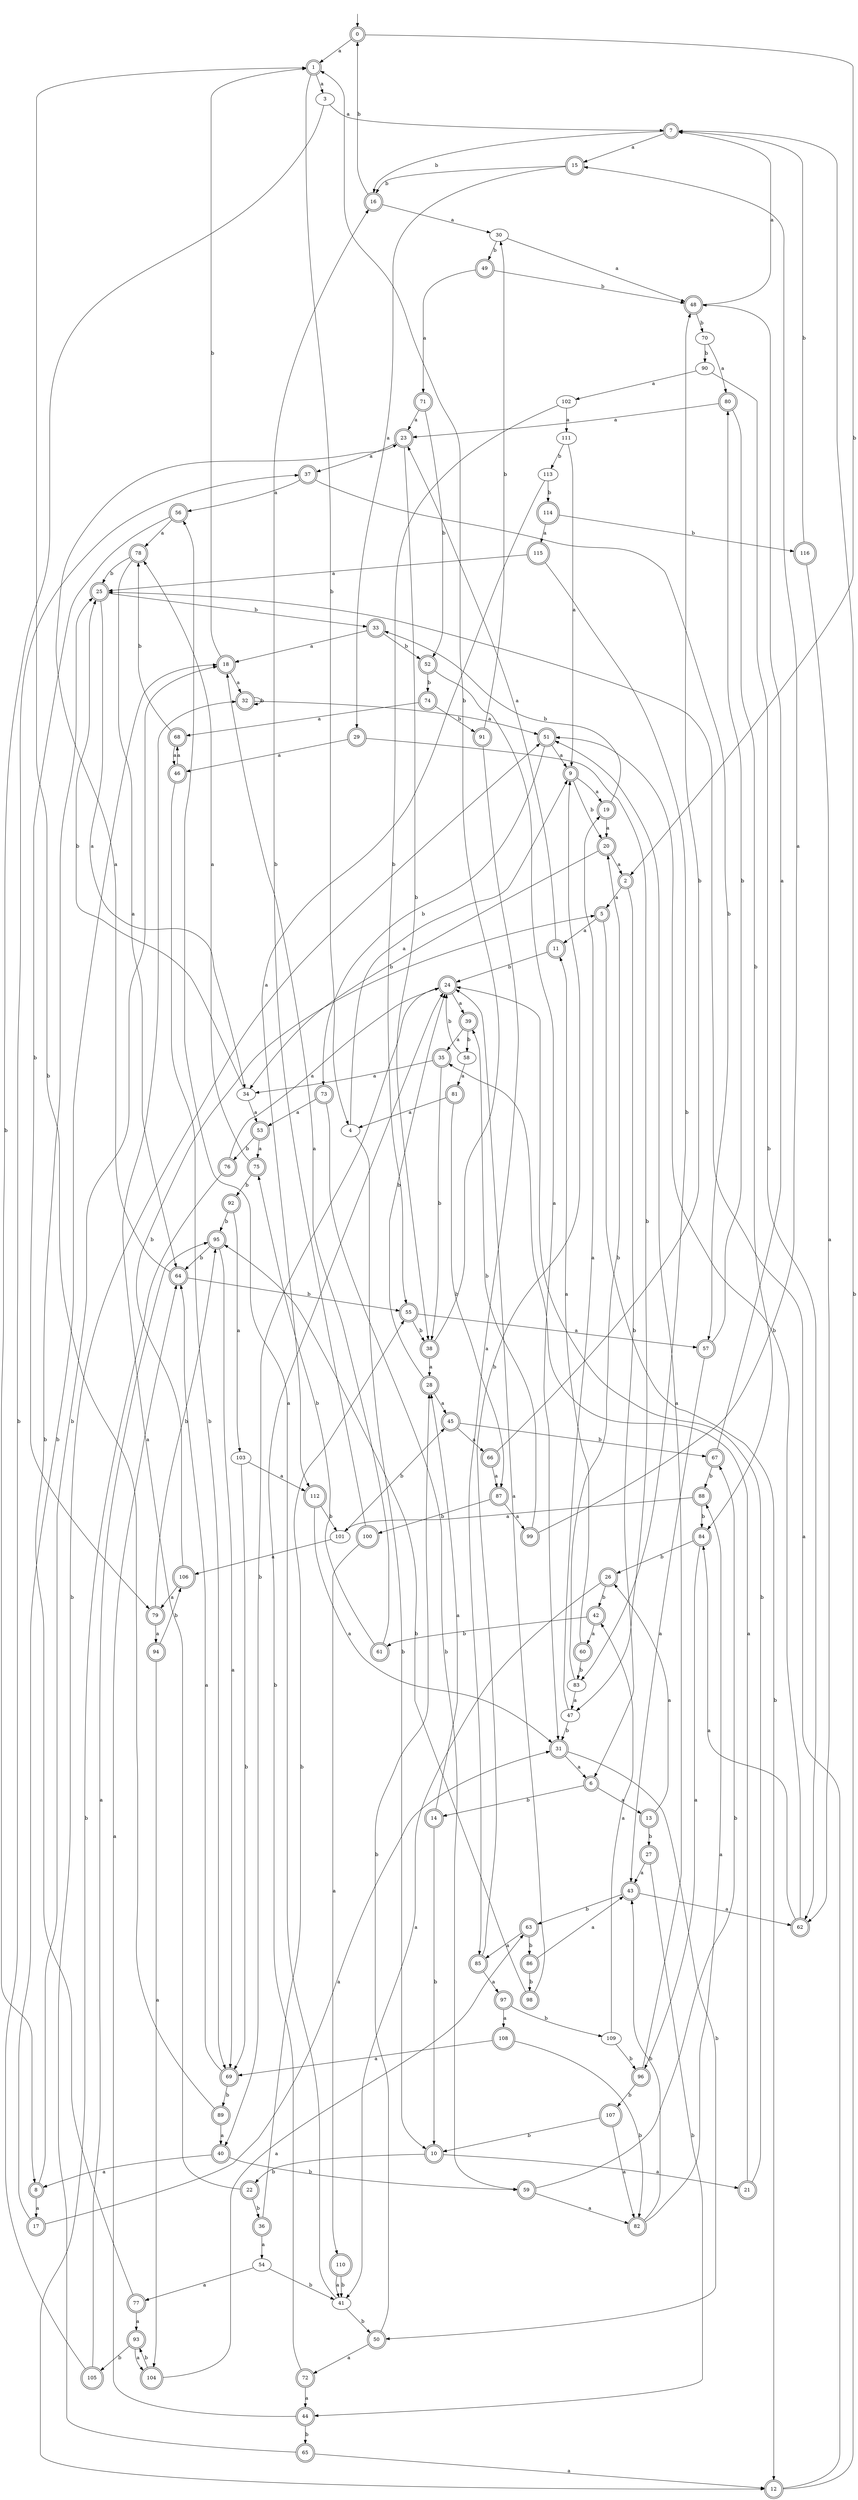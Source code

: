 digraph RandomDFA {
  __start0 [label="", shape=none];
  __start0 -> 0 [label=""];
  0 [shape=circle] [shape=doublecircle]
  0 -> 1 [label="a"]
  0 -> 2 [label="b"]
  1 [shape=doublecircle]
  1 -> 3 [label="a"]
  1 -> 4 [label="b"]
  2 [shape=doublecircle]
  2 -> 5 [label="a"]
  2 -> 6 [label="b"]
  3
  3 -> 7 [label="a"]
  3 -> 8 [label="b"]
  4
  4 -> 9 [label="a"]
  4 -> 10 [label="b"]
  5 [shape=doublecircle]
  5 -> 11 [label="a"]
  5 -> 12 [label="b"]
  6 [shape=doublecircle]
  6 -> 13 [label="a"]
  6 -> 14 [label="b"]
  7 [shape=doublecircle]
  7 -> 15 [label="a"]
  7 -> 16 [label="b"]
  8 [shape=doublecircle]
  8 -> 17 [label="a"]
  8 -> 18 [label="b"]
  9 [shape=doublecircle]
  9 -> 19 [label="a"]
  9 -> 20 [label="b"]
  10 [shape=doublecircle]
  10 -> 21 [label="a"]
  10 -> 22 [label="b"]
  11 [shape=doublecircle]
  11 -> 23 [label="a"]
  11 -> 24 [label="b"]
  12 [shape=doublecircle]
  12 -> 25 [label="a"]
  12 -> 7 [label="b"]
  13 [shape=doublecircle]
  13 -> 26 [label="a"]
  13 -> 27 [label="b"]
  14 [shape=doublecircle]
  14 -> 28 [label="a"]
  14 -> 10 [label="b"]
  15 [shape=doublecircle]
  15 -> 29 [label="a"]
  15 -> 16 [label="b"]
  16 [shape=doublecircle]
  16 -> 30 [label="a"]
  16 -> 0 [label="b"]
  17 [shape=doublecircle]
  17 -> 31 [label="a"]
  17 -> 18 [label="b"]
  18 [shape=doublecircle]
  18 -> 32 [label="a"]
  18 -> 1 [label="b"]
  19 [shape=doublecircle]
  19 -> 20 [label="a"]
  19 -> 33 [label="b"]
  20 [shape=doublecircle]
  20 -> 2 [label="a"]
  20 -> 34 [label="b"]
  21 [shape=doublecircle]
  21 -> 35 [label="a"]
  21 -> 24 [label="b"]
  22 [shape=doublecircle]
  22 -> 32 [label="a"]
  22 -> 36 [label="b"]
  23 [shape=doublecircle]
  23 -> 37 [label="a"]
  23 -> 38 [label="b"]
  24 [shape=doublecircle]
  24 -> 39 [label="a"]
  24 -> 40 [label="b"]
  25 [shape=doublecircle]
  25 -> 34 [label="a"]
  25 -> 33 [label="b"]
  26 [shape=doublecircle]
  26 -> 41 [label="a"]
  26 -> 42 [label="b"]
  27 [shape=doublecircle]
  27 -> 43 [label="a"]
  27 -> 44 [label="b"]
  28 [shape=doublecircle]
  28 -> 45 [label="a"]
  28 -> 24 [label="b"]
  29 [shape=doublecircle]
  29 -> 46 [label="a"]
  29 -> 47 [label="b"]
  30
  30 -> 48 [label="a"]
  30 -> 49 [label="b"]
  31 [shape=doublecircle]
  31 -> 6 [label="a"]
  31 -> 50 [label="b"]
  32 [shape=doublecircle]
  32 -> 51 [label="a"]
  32 -> 32 [label="b"]
  33 [shape=doublecircle]
  33 -> 18 [label="a"]
  33 -> 52 [label="b"]
  34
  34 -> 53 [label="a"]
  34 -> 25 [label="b"]
  35 [shape=doublecircle]
  35 -> 34 [label="a"]
  35 -> 38 [label="b"]
  36 [shape=doublecircle]
  36 -> 54 [label="a"]
  36 -> 55 [label="b"]
  37 [shape=doublecircle]
  37 -> 56 [label="a"]
  37 -> 57 [label="b"]
  38 [shape=doublecircle]
  38 -> 28 [label="a"]
  38 -> 1 [label="b"]
  39 [shape=doublecircle]
  39 -> 35 [label="a"]
  39 -> 58 [label="b"]
  40 [shape=doublecircle]
  40 -> 8 [label="a"]
  40 -> 59 [label="b"]
  41
  41 -> 56 [label="a"]
  41 -> 50 [label="b"]
  42 [shape=doublecircle]
  42 -> 60 [label="a"]
  42 -> 61 [label="b"]
  43 [shape=doublecircle]
  43 -> 62 [label="a"]
  43 -> 63 [label="b"]
  44 [shape=doublecircle]
  44 -> 64 [label="a"]
  44 -> 65 [label="b"]
  45 [shape=doublecircle]
  45 -> 66 [label="a"]
  45 -> 67 [label="b"]
  46 [shape=doublecircle]
  46 -> 68 [label="a"]
  46 -> 69 [label="b"]
  47
  47 -> 19 [label="a"]
  47 -> 31 [label="b"]
  48 [shape=doublecircle]
  48 -> 7 [label="a"]
  48 -> 70 [label="b"]
  49 [shape=doublecircle]
  49 -> 71 [label="a"]
  49 -> 48 [label="b"]
  50 [shape=doublecircle]
  50 -> 72 [label="a"]
  50 -> 28 [label="b"]
  51 [shape=doublecircle]
  51 -> 9 [label="a"]
  51 -> 73 [label="b"]
  52 [shape=doublecircle]
  52 -> 31 [label="a"]
  52 -> 74 [label="b"]
  53 [shape=doublecircle]
  53 -> 75 [label="a"]
  53 -> 76 [label="b"]
  54
  54 -> 77 [label="a"]
  54 -> 41 [label="b"]
  55 [shape=doublecircle]
  55 -> 57 [label="a"]
  55 -> 38 [label="b"]
  56 [shape=doublecircle]
  56 -> 78 [label="a"]
  56 -> 79 [label="b"]
  57 [shape=doublecircle]
  57 -> 43 [label="a"]
  57 -> 80 [label="b"]
  58
  58 -> 81 [label="a"]
  58 -> 24 [label="b"]
  59 [shape=doublecircle]
  59 -> 82 [label="a"]
  59 -> 67 [label="b"]
  60 [shape=doublecircle]
  60 -> 11 [label="a"]
  60 -> 83 [label="b"]
  61 [shape=doublecircle]
  61 -> 18 [label="a"]
  61 -> 75 [label="b"]
  62 [shape=doublecircle]
  62 -> 84 [label="a"]
  62 -> 51 [label="b"]
  63 [shape=doublecircle]
  63 -> 85 [label="a"]
  63 -> 86 [label="b"]
  64 [shape=doublecircle]
  64 -> 23 [label="a"]
  64 -> 55 [label="b"]
  65 [shape=doublecircle]
  65 -> 12 [label="a"]
  65 -> 51 [label="b"]
  66 [shape=doublecircle]
  66 -> 87 [label="a"]
  66 -> 48 [label="b"]
  67 [shape=doublecircle]
  67 -> 48 [label="a"]
  67 -> 88 [label="b"]
  68 [shape=doublecircle]
  68 -> 46 [label="a"]
  68 -> 78 [label="b"]
  69 [shape=doublecircle]
  69 -> 64 [label="a"]
  69 -> 89 [label="b"]
  70
  70 -> 80 [label="a"]
  70 -> 90 [label="b"]
  71 [shape=doublecircle]
  71 -> 23 [label="a"]
  71 -> 52 [label="b"]
  72 [shape=doublecircle]
  72 -> 44 [label="a"]
  72 -> 24 [label="b"]
  73 [shape=doublecircle]
  73 -> 53 [label="a"]
  73 -> 59 [label="b"]
  74 [shape=doublecircle]
  74 -> 68 [label="a"]
  74 -> 91 [label="b"]
  75 [shape=doublecircle]
  75 -> 78 [label="a"]
  75 -> 92 [label="b"]
  76 [shape=doublecircle]
  76 -> 24 [label="a"]
  76 -> 12 [label="b"]
  77 [shape=doublecircle]
  77 -> 93 [label="a"]
  77 -> 25 [label="b"]
  78 [shape=doublecircle]
  78 -> 64 [label="a"]
  78 -> 25 [label="b"]
  79 [shape=doublecircle]
  79 -> 94 [label="a"]
  79 -> 95 [label="b"]
  80 [shape=doublecircle]
  80 -> 23 [label="a"]
  80 -> 84 [label="b"]
  81 [shape=doublecircle]
  81 -> 4 [label="a"]
  81 -> 87 [label="b"]
  82 [shape=doublecircle]
  82 -> 88 [label="a"]
  82 -> 43 [label="b"]
  83
  83 -> 47 [label="a"]
  83 -> 20 [label="b"]
  84 [shape=doublecircle]
  84 -> 96 [label="a"]
  84 -> 26 [label="b"]
  85 [shape=doublecircle]
  85 -> 97 [label="a"]
  85 -> 9 [label="b"]
  86 [shape=doublecircle]
  86 -> 43 [label="a"]
  86 -> 98 [label="b"]
  87 [shape=doublecircle]
  87 -> 99 [label="a"]
  87 -> 100 [label="b"]
  88 [shape=doublecircle]
  88 -> 101 [label="a"]
  88 -> 84 [label="b"]
  89 [shape=doublecircle]
  89 -> 40 [label="a"]
  89 -> 1 [label="b"]
  90
  90 -> 102 [label="a"]
  90 -> 62 [label="b"]
  91 [shape=doublecircle]
  91 -> 85 [label="a"]
  91 -> 30 [label="b"]
  92 [shape=doublecircle]
  92 -> 103 [label="a"]
  92 -> 95 [label="b"]
  93 [shape=doublecircle]
  93 -> 104 [label="a"]
  93 -> 105 [label="b"]
  94 [shape=doublecircle]
  94 -> 104 [label="a"]
  94 -> 106 [label="b"]
  95 [shape=doublecircle]
  95 -> 69 [label="a"]
  95 -> 64 [label="b"]
  96 [shape=doublecircle]
  96 -> 51 [label="a"]
  96 -> 107 [label="b"]
  97 [shape=doublecircle]
  97 -> 108 [label="a"]
  97 -> 109 [label="b"]
  98 [shape=doublecircle]
  98 -> 24 [label="a"]
  98 -> 95 [label="b"]
  99 [shape=doublecircle]
  99 -> 15 [label="a"]
  99 -> 39 [label="b"]
  100 [shape=doublecircle]
  100 -> 110 [label="a"]
  100 -> 16 [label="b"]
  101
  101 -> 106 [label="a"]
  101 -> 45 [label="b"]
  102
  102 -> 111 [label="a"]
  102 -> 55 [label="b"]
  103
  103 -> 112 [label="a"]
  103 -> 69 [label="b"]
  104 [shape=doublecircle]
  104 -> 63 [label="a"]
  104 -> 93 [label="b"]
  105 [shape=doublecircle]
  105 -> 95 [label="a"]
  105 -> 37 [label="b"]
  106 [shape=doublecircle]
  106 -> 79 [label="a"]
  106 -> 5 [label="b"]
  107 [shape=doublecircle]
  107 -> 82 [label="a"]
  107 -> 10 [label="b"]
  108 [shape=doublecircle]
  108 -> 69 [label="a"]
  108 -> 82 [label="b"]
  109
  109 -> 42 [label="a"]
  109 -> 96 [label="b"]
  110 [shape=doublecircle]
  110 -> 41 [label="a"]
  110 -> 41 [label="b"]
  111
  111 -> 9 [label="a"]
  111 -> 113 [label="b"]
  112 [shape=doublecircle]
  112 -> 31 [label="a"]
  112 -> 101 [label="b"]
  113
  113 -> 112 [label="a"]
  113 -> 114 [label="b"]
  114 [shape=doublecircle]
  114 -> 115 [label="a"]
  114 -> 116 [label="b"]
  115 [shape=doublecircle]
  115 -> 25 [label="a"]
  115 -> 83 [label="b"]
  116 [shape=doublecircle]
  116 -> 62 [label="a"]
  116 -> 7 [label="b"]
}
